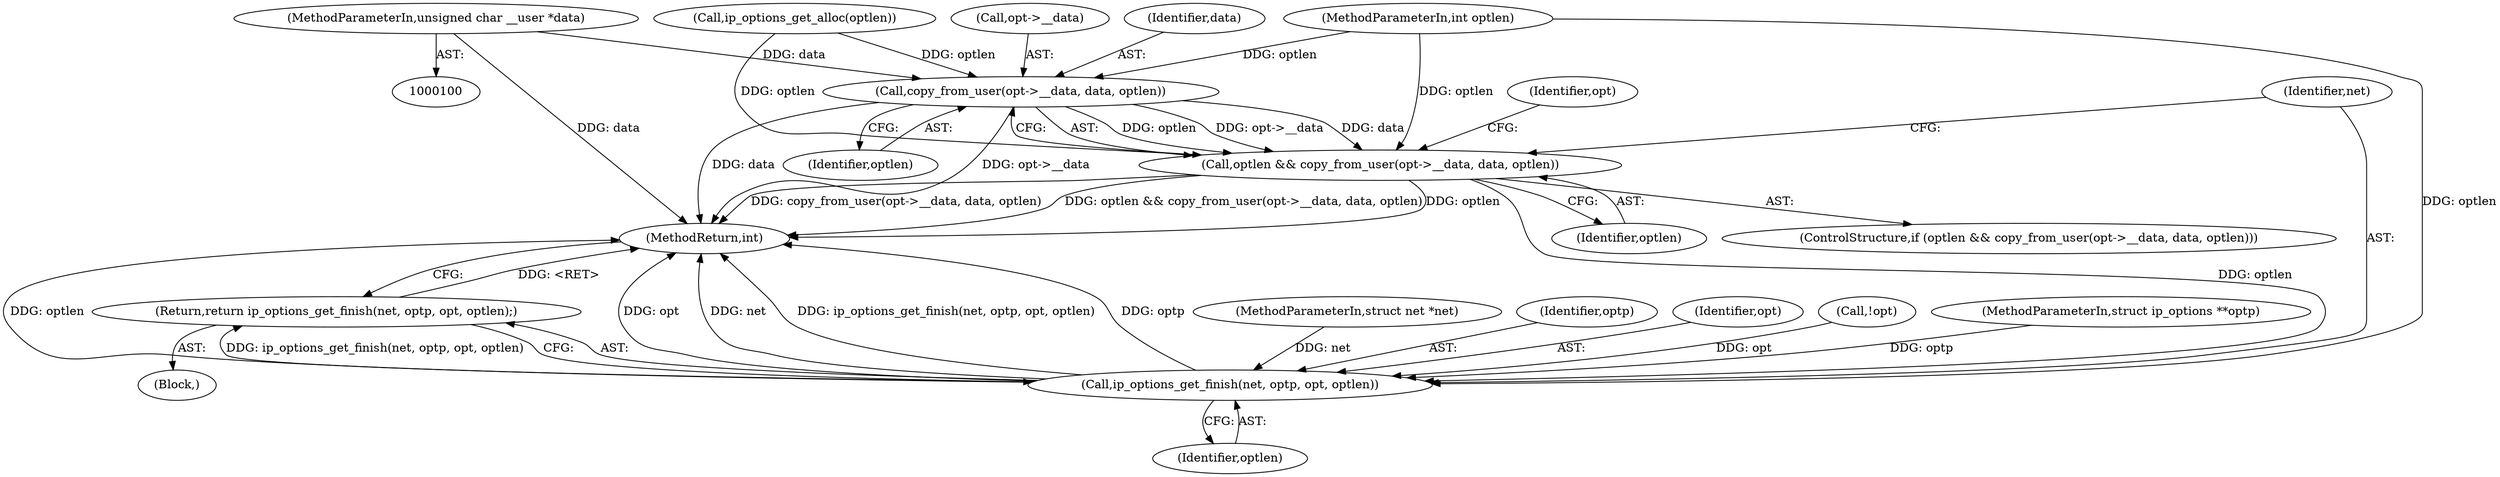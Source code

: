 digraph "0_linux_f6d8bd051c391c1c0458a30b2a7abcd939329259_20@pointer" {
"1000103" [label="(MethodParameterIn,unsigned char __user *data)"];
"1000120" [label="(Call,copy_from_user(opt->__data, data, optlen))"];
"1000118" [label="(Call,optlen && copy_from_user(opt->__data, data, optlen))"];
"1000133" [label="(Call,ip_options_get_finish(net, optp, opt, optlen))"];
"1000132" [label="(Return,return ip_options_get_finish(net, optp, opt, optlen);)"];
"1000128" [label="(Identifier,opt)"];
"1000137" [label="(Identifier,optlen)"];
"1000104" [label="(MethodParameterIn,int optlen)"];
"1000117" [label="(ControlStructure,if (optlen && copy_from_user(opt->__data, data, optlen)))"];
"1000109" [label="(Call,ip_options_get_alloc(optlen))"];
"1000120" [label="(Call,copy_from_user(opt->__data, data, optlen))"];
"1000119" [label="(Identifier,optlen)"];
"1000118" [label="(Call,optlen && copy_from_user(opt->__data, data, optlen))"];
"1000101" [label="(MethodParameterIn,struct net *net)"];
"1000138" [label="(MethodReturn,int)"];
"1000135" [label="(Identifier,optp)"];
"1000136" [label="(Identifier,opt)"];
"1000124" [label="(Identifier,data)"];
"1000133" [label="(Call,ip_options_get_finish(net, optp, opt, optlen))"];
"1000125" [label="(Identifier,optlen)"];
"1000112" [label="(Call,!opt)"];
"1000103" [label="(MethodParameterIn,unsigned char __user *data)"];
"1000102" [label="(MethodParameterIn,struct ip_options **optp)"];
"1000134" [label="(Identifier,net)"];
"1000132" [label="(Return,return ip_options_get_finish(net, optp, opt, optlen);)"];
"1000105" [label="(Block,)"];
"1000121" [label="(Call,opt->__data)"];
"1000103" -> "1000100"  [label="AST: "];
"1000103" -> "1000138"  [label="DDG: data"];
"1000103" -> "1000120"  [label="DDG: data"];
"1000120" -> "1000118"  [label="AST: "];
"1000120" -> "1000125"  [label="CFG: "];
"1000121" -> "1000120"  [label="AST: "];
"1000124" -> "1000120"  [label="AST: "];
"1000125" -> "1000120"  [label="AST: "];
"1000118" -> "1000120"  [label="CFG: "];
"1000120" -> "1000138"  [label="DDG: opt->__data"];
"1000120" -> "1000138"  [label="DDG: data"];
"1000120" -> "1000118"  [label="DDG: optlen"];
"1000120" -> "1000118"  [label="DDG: opt->__data"];
"1000120" -> "1000118"  [label="DDG: data"];
"1000109" -> "1000120"  [label="DDG: optlen"];
"1000104" -> "1000120"  [label="DDG: optlen"];
"1000118" -> "1000117"  [label="AST: "];
"1000118" -> "1000119"  [label="CFG: "];
"1000119" -> "1000118"  [label="AST: "];
"1000128" -> "1000118"  [label="CFG: "];
"1000134" -> "1000118"  [label="CFG: "];
"1000118" -> "1000138"  [label="DDG: optlen && copy_from_user(opt->__data, data, optlen)"];
"1000118" -> "1000138"  [label="DDG: optlen"];
"1000118" -> "1000138"  [label="DDG: copy_from_user(opt->__data, data, optlen)"];
"1000109" -> "1000118"  [label="DDG: optlen"];
"1000104" -> "1000118"  [label="DDG: optlen"];
"1000118" -> "1000133"  [label="DDG: optlen"];
"1000133" -> "1000132"  [label="AST: "];
"1000133" -> "1000137"  [label="CFG: "];
"1000134" -> "1000133"  [label="AST: "];
"1000135" -> "1000133"  [label="AST: "];
"1000136" -> "1000133"  [label="AST: "];
"1000137" -> "1000133"  [label="AST: "];
"1000132" -> "1000133"  [label="CFG: "];
"1000133" -> "1000138"  [label="DDG: opt"];
"1000133" -> "1000138"  [label="DDG: net"];
"1000133" -> "1000138"  [label="DDG: ip_options_get_finish(net, optp, opt, optlen)"];
"1000133" -> "1000138"  [label="DDG: optp"];
"1000133" -> "1000138"  [label="DDG: optlen"];
"1000133" -> "1000132"  [label="DDG: ip_options_get_finish(net, optp, opt, optlen)"];
"1000101" -> "1000133"  [label="DDG: net"];
"1000102" -> "1000133"  [label="DDG: optp"];
"1000112" -> "1000133"  [label="DDG: opt"];
"1000104" -> "1000133"  [label="DDG: optlen"];
"1000132" -> "1000105"  [label="AST: "];
"1000138" -> "1000132"  [label="CFG: "];
"1000132" -> "1000138"  [label="DDG: <RET>"];
}
